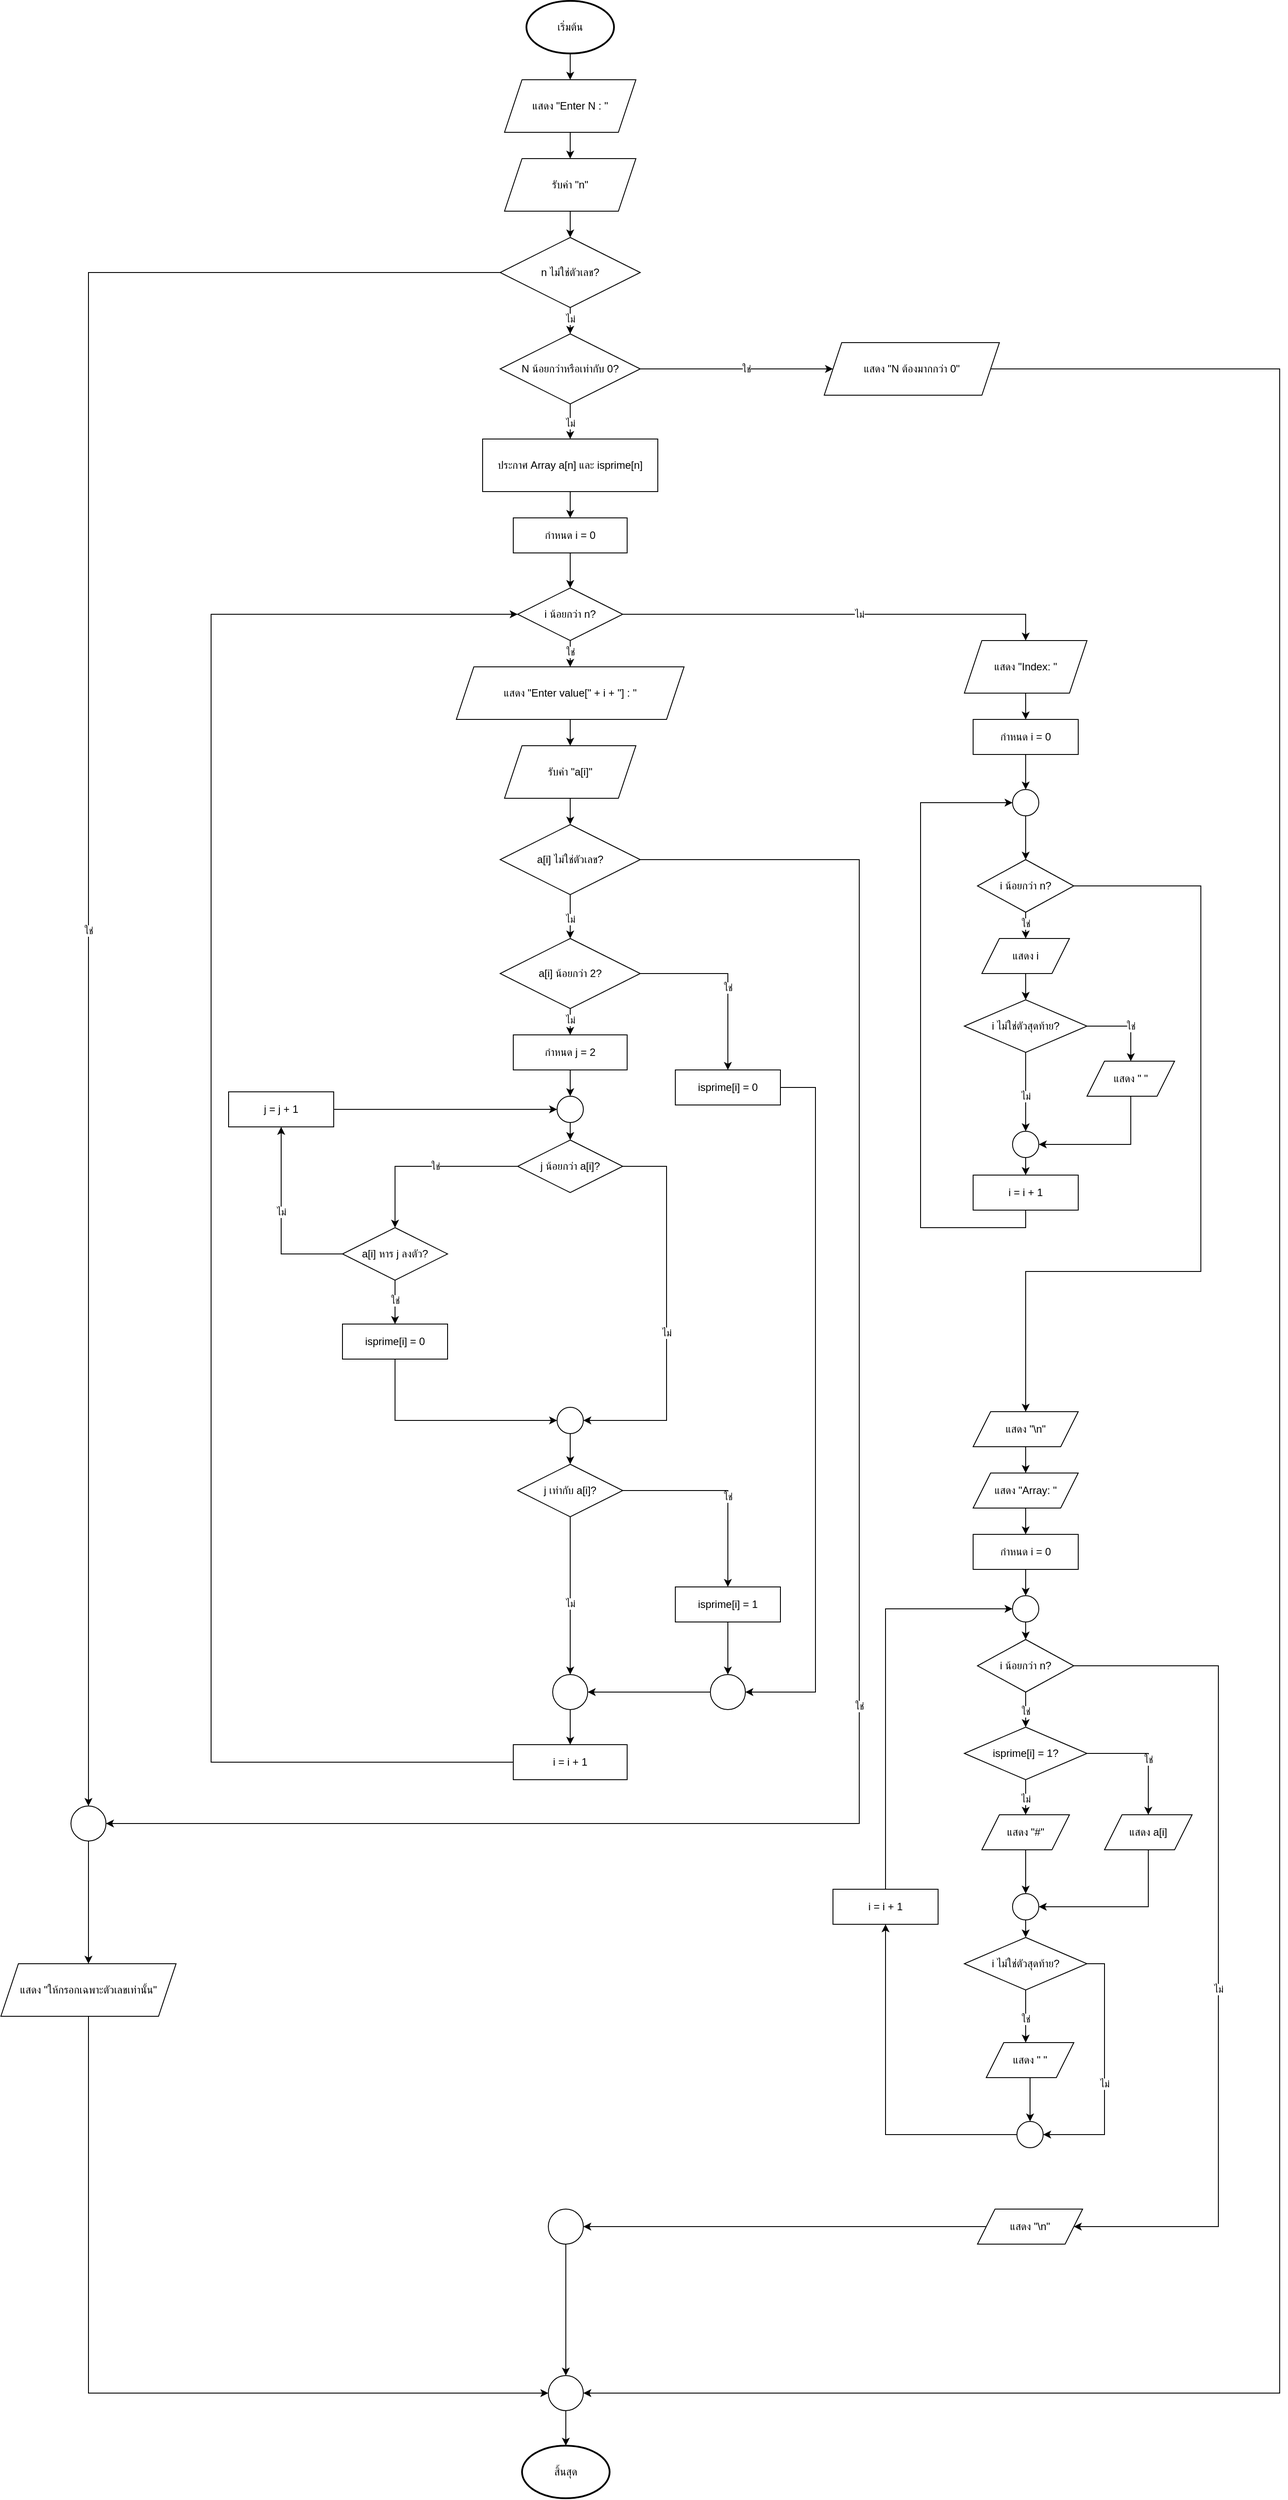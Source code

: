 <mxfile version="28.2.5">
  <diagram name="Page-1" id="OZKa6bqKKnsB0vVQztjH">
    <mxGraphModel dx="9215" dy="4523" grid="1" gridSize="10" guides="1" tooltips="1" connect="1" arrows="1" fold="1" page="1" pageScale="1" pageWidth="850" pageHeight="1100" math="0" shadow="0">
      <root>
        <mxCell id="0" />
        <mxCell id="1" parent="0" />
        <mxCell id="main_start" value="เริ่มต้น" style="strokeWidth=2;html=1;shape=mxgraph.flowchart.start_1;whiteSpace=wrap;" parent="1" vertex="1">
          <mxGeometry x="350" y="30" width="100" height="60" as="geometry" />
        </mxCell>
        <mxCell id="edge_1_to_2" style="edgeStyle=orthogonalEdgeStyle;rounded=0;orthogonalLoop=1;jettySize=auto;html=1;" parent="1" source="main_start" target="main_show_n" edge="1">
          <mxGeometry relative="1" as="geometry" />
        </mxCell>
        <mxCell id="main_show_n" value="แสดง &quot;Enter N : &quot;" style="shape=parallelogram;perimeter=parallelogramPerimeter;whiteSpace=wrap;html=1;fixedSize=1;" parent="1" vertex="1">
          <mxGeometry x="325" y="120" width="150" height="60" as="geometry" />
        </mxCell>
        <mxCell id="edge_2_to_3" style="edgeStyle=orthogonalEdgeStyle;rounded=0;orthogonalLoop=1;jettySize=auto;html=1;" parent="1" source="main_show_n" target="main_input_n" edge="1">
          <mxGeometry relative="1" as="geometry" />
        </mxCell>
        <mxCell id="main_input_n" value="รับค่า &quot;n&quot;" style="shape=parallelogram;perimeter=parallelogramPerimeter;whiteSpace=wrap;html=1;fixedSize=1;" parent="1" vertex="1">
          <mxGeometry x="325" y="210" width="150" height="60" as="geometry" />
        </mxCell>
        <mxCell id="edge_3_to_4" style="edgeStyle=orthogonalEdgeStyle;rounded=0;orthogonalLoop=1;jettySize=auto;html=1;" parent="1" source="main_input_n" target="main_cond_n_num" edge="1">
          <mxGeometry relative="1" as="geometry" />
        </mxCell>
        <mxCell id="main_cond_n_num" value="n ไม่ใช่ตัวเลข?" style="rhombus;whiteSpace=wrap;html=1;" parent="1" vertex="1">
          <mxGeometry x="320" y="300" width="160" height="80" as="geometry" />
        </mxCell>
        <mxCell id="edge_4_true" style="edgeStyle=orthogonalEdgeStyle;rounded=0;orthogonalLoop=1;jettySize=auto;html=1;entryX=0.5;entryY=0;entryDx=0;entryDy=0;" parent="1" source="main_cond_n_num" target="TS8Gl_UuxbxjBnKPFF0O-20" edge="1">
          <mxGeometry relative="1" as="geometry">
            <mxPoint x="230" y="340" as="sourcePoint" />
            <Array as="points">
              <mxPoint x="-150" y="340" />
              <mxPoint x="-150" y="2000" />
            </Array>
          </mxGeometry>
        </mxCell>
        <mxCell id="label_4_true" value="ใช่" style="edgeLabel;html=1;align=center;verticalAlign=middle;resizable=0;points=[];" parent="edge_4_true" connectable="0" vertex="1">
          <mxGeometry x="0.1" relative="1" as="geometry" />
        </mxCell>
        <mxCell id="main_show_err_n_num" value="แสดง &quot;ให้กรอกเฉพาะตัวเลขเท่านั้น&quot;" style="shape=parallelogram;perimeter=parallelogramPerimeter;whiteSpace=wrap;html=1;fixedSize=1;" parent="1" vertex="1">
          <mxGeometry x="-250" y="2270" width="200" height="60" as="geometry" />
        </mxCell>
        <mxCell id="edge_err_n_num_to_stop" style="edgeStyle=orthogonalEdgeStyle;rounded=0;orthogonalLoop=1;jettySize=auto;html=1;entryX=0;entryY=0.5;entryDx=0;entryDy=0;" parent="1" source="main_show_err_n_num" target="TS8Gl_UuxbxjBnKPFF0O-22" edge="1">
          <mxGeometry relative="1" as="geometry">
            <Array as="points">
              <mxPoint x="-150" y="2760" />
            </Array>
          </mxGeometry>
        </mxCell>
        <mxCell id="edge_4_false" style="edgeStyle=orthogonalEdgeStyle;rounded=0;orthogonalLoop=1;jettySize=auto;html=1;" parent="1" source="main_cond_n_num" target="main_cond_n_val" edge="1">
          <mxGeometry relative="1" as="geometry" />
        </mxCell>
        <mxCell id="label_4_false" value="ไม่" style="edgeLabel;html=1;align=center;verticalAlign=middle;resizable=0;points=[];" parent="edge_4_false" connectable="0" vertex="1">
          <mxGeometry x="0.1" relative="1" as="geometry" />
        </mxCell>
        <mxCell id="main_cond_n_val" value="N น้อยกว่าหรือเท่ากับ 0?" style="rhombus;whiteSpace=wrap;html=1;" parent="1" vertex="1">
          <mxGeometry x="320" y="410" width="160" height="80" as="geometry" />
        </mxCell>
        <mxCell id="edge_5_true" style="edgeStyle=orthogonalEdgeStyle;rounded=0;orthogonalLoop=1;jettySize=auto;html=1;" parent="1" source="main_cond_n_val" target="main_show_err_n_val" edge="1">
          <mxGeometry relative="1" as="geometry">
            <Array as="points" />
          </mxGeometry>
        </mxCell>
        <mxCell id="label_5_true" value="ใช่" style="edgeLabel;html=1;align=center;verticalAlign=middle;resizable=0;points=[];" parent="edge_5_true" connectable="0" vertex="1">
          <mxGeometry x="0.1" relative="1" as="geometry" />
        </mxCell>
        <mxCell id="main_show_err_n_val" value="แสดง &quot;N ต้องมากกว่า 0&quot;" style="shape=parallelogram;perimeter=parallelogramPerimeter;whiteSpace=wrap;html=1;fixedSize=1;" parent="1" vertex="1">
          <mxGeometry x="690" y="420" width="200" height="60" as="geometry" />
        </mxCell>
        <mxCell id="edge_err_n_val_to_stop" style="edgeStyle=orthogonalEdgeStyle;rounded=0;orthogonalLoop=1;jettySize=auto;html=1;exitX=1;exitY=0.5;exitDx=0;exitDy=0;entryX=1;entryY=0.5;entryDx=0;entryDy=0;" parent="1" source="main_show_err_n_val" target="TS8Gl_UuxbxjBnKPFF0O-22" edge="1">
          <mxGeometry relative="1" as="geometry">
            <Array as="points">
              <mxPoint x="1210" y="450" />
              <mxPoint x="1210" y="2760" />
            </Array>
          </mxGeometry>
        </mxCell>
        <mxCell id="edge_5_false" style="edgeStyle=orthogonalEdgeStyle;rounded=0;orthogonalLoop=1;jettySize=auto;html=1;" parent="1" source="main_cond_n_val" target="main_proc_decl" edge="1">
          <mxGeometry relative="1" as="geometry" />
        </mxCell>
        <mxCell id="label_5_false" value="ไม่" style="edgeLabel;html=1;align=center;verticalAlign=middle;resizable=0;points=[];" parent="edge_5_false" connectable="0" vertex="1">
          <mxGeometry x="0.1" relative="1" as="geometry" />
        </mxCell>
        <mxCell id="main_proc_decl" value="ประกาศ Array a[n] และ isprime[n]" style="whiteSpace=wrap;html=1;" parent="1" vertex="1">
          <mxGeometry x="300" y="530" width="200" height="60" as="geometry" />
        </mxCell>
        <mxCell id="edge_decl_to_i_init" style="edgeStyle=orthogonalEdgeStyle;rounded=0;orthogonalLoop=1;jettySize=auto;html=1;" parent="1" source="main_proc_decl" target="main_proc_i_init" edge="1">
          <mxGeometry relative="1" as="geometry" />
        </mxCell>
        <mxCell id="main_proc_i_init" value="กำหนด i = 0" style="whiteSpace=wrap;html=1;" parent="1" vertex="1">
          <mxGeometry x="335" y="620" width="130" height="40" as="geometry" />
        </mxCell>
        <mxCell id="edge_i_init_to_cond" style="edgeStyle=orthogonalEdgeStyle;rounded=0;orthogonalLoop=1;jettySize=auto;html=1;" parent="1" source="main_proc_i_init" target="main_cond_i_n" edge="1">
          <mxGeometry relative="1" as="geometry" />
        </mxCell>
        <mxCell id="main_cond_i_n" value="i น้อยกว่า n?" style="rhombus;whiteSpace=wrap;html=1;" parent="1" vertex="1">
          <mxGeometry x="340" y="700" width="120" height="60" as="geometry" />
        </mxCell>
        <mxCell id="edge_loop_outer_true" style="edgeStyle=orthogonalEdgeStyle;rounded=0;orthogonalLoop=1;jettySize=auto;html=1;" parent="1" source="main_cond_i_n" target="main_show_a_i" edge="1">
          <mxGeometry relative="1" as="geometry" />
        </mxCell>
        <mxCell id="label_loop_outer_true" value="ใช่" style="edgeLabel;html=1;align=center;verticalAlign=middle;resizable=0;points=[];" parent="edge_loop_outer_true" connectable="0" vertex="1">
          <mxGeometry x="0.1" relative="1" as="geometry" />
        </mxCell>
        <mxCell id="main_show_a_i" value="แสดง &quot;Enter value[&quot; + i + &quot;] : &quot;" style="shape=parallelogram;perimeter=parallelogramPerimeter;whiteSpace=wrap;html=1;fixedSize=1;" parent="1" vertex="1">
          <mxGeometry x="270" y="790" width="260" height="60" as="geometry" />
        </mxCell>
        <mxCell id="edge_show_a_i_to_input" style="edgeStyle=orthogonalEdgeStyle;rounded=0;orthogonalLoop=1;jettySize=auto;html=1;" parent="1" source="main_show_a_i" target="main_input_a_i" edge="1">
          <mxGeometry relative="1" as="geometry" />
        </mxCell>
        <mxCell id="main_input_a_i" value="รับค่า &quot;a[i]&quot;" style="shape=parallelogram;perimeter=parallelogramPerimeter;whiteSpace=wrap;html=1;fixedSize=1;" parent="1" vertex="1">
          <mxGeometry x="325" y="880" width="150" height="60" as="geometry" />
        </mxCell>
        <mxCell id="edge_input_a_i_to_cond" style="edgeStyle=orthogonalEdgeStyle;rounded=0;orthogonalLoop=1;jettySize=auto;html=1;" parent="1" source="main_input_a_i" target="main_cond_a_i_num" edge="1">
          <mxGeometry relative="1" as="geometry" />
        </mxCell>
        <mxCell id="main_cond_a_i_num" value="a[i] ไม่ใช่ตัวเลข?" style="rhombus;whiteSpace=wrap;html=1;" parent="1" vertex="1">
          <mxGeometry x="320" y="970" width="160" height="80" as="geometry" />
        </mxCell>
        <mxCell id="edge_c3_true" style="edgeStyle=orthogonalEdgeStyle;rounded=0;orthogonalLoop=1;jettySize=auto;html=1;entryX=1;entryY=0.5;entryDx=0;entryDy=0;" parent="1" source="main_cond_a_i_num" target="TS8Gl_UuxbxjBnKPFF0O-20" edge="1">
          <mxGeometry relative="1" as="geometry">
            <Array as="points">
              <mxPoint x="730" y="1010" />
              <mxPoint x="730" y="2110" />
              <mxPoint x="-80" y="2110" />
            </Array>
          </mxGeometry>
        </mxCell>
        <mxCell id="label_c3_true" value="ใช่" style="edgeLabel;html=1;align=center;verticalAlign=middle;resizable=0;points=[];" parent="edge_c3_true" connectable="0" vertex="1">
          <mxGeometry x="0.1" relative="1" as="geometry" />
        </mxCell>
        <mxCell id="edge_c3_false" style="edgeStyle=orthogonalEdgeStyle;rounded=0;orthogonalLoop=1;jettySize=auto;html=1;" parent="1" source="main_cond_a_i_num" target="main_cond_a_i_val" edge="1">
          <mxGeometry relative="1" as="geometry" />
        </mxCell>
        <mxCell id="label_c3_false" value="ไม่" style="edgeLabel;html=1;align=center;verticalAlign=middle;resizable=0;points=[];" parent="edge_c3_false" connectable="0" vertex="1">
          <mxGeometry x="0.1" relative="1" as="geometry" />
        </mxCell>
        <mxCell id="main_cond_a_i_val" value="a[i] น้อยกว่า 2?" style="rhombus;whiteSpace=wrap;html=1;" parent="1" vertex="1">
          <mxGeometry x="320" y="1100" width="160" height="80" as="geometry" />
        </mxCell>
        <mxCell id="edge_c4_true" style="edgeStyle=orthogonalEdgeStyle;rounded=0;orthogonalLoop=1;jettySize=auto;html=1;" parent="1" source="main_cond_a_i_val" target="main_proc_not_prime" edge="1">
          <mxGeometry relative="1" as="geometry">
            <Array as="points">
              <mxPoint x="580" y="1140" />
            </Array>
          </mxGeometry>
        </mxCell>
        <mxCell id="label_c4_true" value="ใช่" style="edgeLabel;html=1;align=center;verticalAlign=middle;resizable=0;points=[];" parent="edge_c4_true" connectable="0" vertex="1">
          <mxGeometry x="0.1" relative="1" as="geometry" />
        </mxCell>
        <mxCell id="main_proc_not_prime" value="isprime[i] = 0" style="whiteSpace=wrap;html=1;" parent="1" vertex="1">
          <mxGeometry x="520" y="1250" width="120" height="40" as="geometry" />
        </mxCell>
        <mxCell id="edge_c4_false" style="edgeStyle=orthogonalEdgeStyle;rounded=0;orthogonalLoop=1;jettySize=auto;html=1;" parent="1" source="main_cond_a_i_val" target="main_proc_j_init" edge="1">
          <mxGeometry relative="1" as="geometry" />
        </mxCell>
        <mxCell id="label_c4_false" value="ไม่" style="edgeLabel;html=1;align=center;verticalAlign=middle;resizable=0;points=[];" parent="edge_c4_false" connectable="0" vertex="1">
          <mxGeometry x="0.1" relative="1" as="geometry" />
        </mxCell>
        <mxCell id="main_proc_j_init" value="กำหนด j = 2" style="whiteSpace=wrap;html=1;" parent="1" vertex="1">
          <mxGeometry x="335" y="1210" width="130" height="40" as="geometry" />
        </mxCell>
        <mxCell id="edge_j_init_to_cond" style="edgeStyle=orthogonalEdgeStyle;rounded=0;orthogonalLoop=1;jettySize=auto;html=1;entryX=0.5;entryY=0;entryDx=0;entryDy=0;" parent="1" source="main_proc_j_init" target="TS8Gl_UuxbxjBnKPFF0O-11" edge="1">
          <mxGeometry relative="1" as="geometry" />
        </mxCell>
        <mxCell id="main_cond_j_a_i" value="j น้อยกว่า a[i]?" style="rhombus;whiteSpace=wrap;html=1;" parent="1" vertex="1">
          <mxGeometry x="340" y="1330" width="120" height="60" as="geometry" />
        </mxCell>
        <mxCell id="edge_j_a_i_false" style="edgeStyle=orthogonalEdgeStyle;rounded=0;orthogonalLoop=1;jettySize=auto;html=1;entryX=1;entryY=0.5;entryDx=0;entryDy=0;" parent="1" source="main_cond_j_a_i" target="TS8Gl_UuxbxjBnKPFF0O-13" edge="1">
          <mxGeometry relative="1" as="geometry">
            <Array as="points">
              <mxPoint x="510" y="1360" />
              <mxPoint x="510" y="1650" />
            </Array>
          </mxGeometry>
        </mxCell>
        <mxCell id="label_j_a_i_false" value="ไม่" style="edgeLabel;html=1;align=center;verticalAlign=middle;resizable=0;points=[];" parent="edge_j_a_i_false" connectable="0" vertex="1">
          <mxGeometry x="0.1" relative="1" as="geometry" />
        </mxCell>
        <mxCell id="edge_j_a_i_true" style="edgeStyle=orthogonalEdgeStyle;rounded=0;orthogonalLoop=1;jettySize=auto;html=1;" parent="1" source="main_cond_j_a_i" target="main_cond_prime" edge="1">
          <mxGeometry relative="1" as="geometry">
            <Array as="points">
              <mxPoint x="200" y="1360" />
            </Array>
          </mxGeometry>
        </mxCell>
        <mxCell id="label_j_a_i_true" value="ใช่" style="edgeLabel;html=1;align=center;verticalAlign=middle;resizable=0;points=[];" parent="edge_j_a_i_true" connectable="0" vertex="1">
          <mxGeometry x="-0.1" relative="1" as="geometry" />
        </mxCell>
        <mxCell id="main_cond_prime" value="a[i] หาร j ลงตัว?" style="rhombus;whiteSpace=wrap;html=1;" parent="1" vertex="1">
          <mxGeometry x="140" y="1430" width="120" height="60" as="geometry" />
        </mxCell>
        <mxCell id="edge_c5_true" style="edgeStyle=orthogonalEdgeStyle;rounded=0;orthogonalLoop=1;jettySize=auto;html=1;entryX=0.5;entryY=0;entryDx=0;entryDy=0;" parent="1" source="main_cond_prime" target="main_proc_isprime_0" edge="1">
          <mxGeometry relative="1" as="geometry">
            <Array as="points">
              <mxPoint x="200" y="1510" />
              <mxPoint x="200" y="1510" />
            </Array>
          </mxGeometry>
        </mxCell>
        <mxCell id="label_c5_true" value="ใช่" style="edgeLabel;html=1;align=center;verticalAlign=middle;resizable=0;points=[];" parent="edge_c5_true" connectable="0" vertex="1">
          <mxGeometry x="-0.1" relative="1" as="geometry" />
        </mxCell>
        <mxCell id="TS8Gl_UuxbxjBnKPFF0O-15" style="edgeStyle=orthogonalEdgeStyle;rounded=0;orthogonalLoop=1;jettySize=auto;html=1;exitX=0.5;exitY=1;exitDx=0;exitDy=0;entryX=0;entryY=0.5;entryDx=0;entryDy=0;" edge="1" parent="1" source="main_proc_isprime_0" target="TS8Gl_UuxbxjBnKPFF0O-13">
          <mxGeometry relative="1" as="geometry" />
        </mxCell>
        <mxCell id="main_proc_isprime_0" value="isprime[i] = 0" style="whiteSpace=wrap;html=1;" parent="1" vertex="1">
          <mxGeometry x="140" y="1540" width="120" height="40" as="geometry" />
        </mxCell>
        <mxCell id="edge_c5_false" style="edgeStyle=orthogonalEdgeStyle;rounded=0;orthogonalLoop=1;jettySize=auto;html=1;" parent="1" source="main_cond_prime" target="main_proc_j_update" edge="1">
          <mxGeometry relative="1" as="geometry" />
        </mxCell>
        <mxCell id="label_c5_false" value="ไม่" style="edgeLabel;html=1;align=center;verticalAlign=middle;resizable=0;points=[];" parent="edge_c5_false" connectable="0" vertex="1">
          <mxGeometry x="0.1" relative="1" as="geometry" />
        </mxCell>
        <mxCell id="main_proc_j_update" value="j = j + 1" style="whiteSpace=wrap;html=1;" parent="1" vertex="1">
          <mxGeometry x="10" y="1275" width="120" height="40" as="geometry" />
        </mxCell>
        <mxCell id="edge_j_update_to_cond_inner" style="edgeStyle=orthogonalEdgeStyle;rounded=0;orthogonalLoop=1;jettySize=auto;html=1;entryX=0;entryY=0.5;entryDx=0;entryDy=0;" parent="1" source="main_proc_j_update" edge="1" target="TS8Gl_UuxbxjBnKPFF0O-11">
          <mxGeometry relative="1" as="geometry">
            <Array as="points">
              <mxPoint x="170" y="1295" />
              <mxPoint x="170" y="1295" />
            </Array>
            <mxPoint x="350" y="1320" as="targetPoint" />
          </mxGeometry>
        </mxCell>
        <mxCell id="main_cond_j_a_i_eq" value="j เท่ากับ a[i]?" style="rhombus;whiteSpace=wrap;html=1;" parent="1" vertex="1">
          <mxGeometry x="340" y="1700" width="120" height="60" as="geometry" />
        </mxCell>
        <mxCell id="edge_c6_true" style="edgeStyle=orthogonalEdgeStyle;rounded=0;orthogonalLoop=1;jettySize=auto;html=1;" parent="1" source="main_cond_j_a_i_eq" target="main_proc_isprime_1" edge="1">
          <mxGeometry relative="1" as="geometry">
            <Array as="points">
              <mxPoint x="580" y="1730" />
            </Array>
          </mxGeometry>
        </mxCell>
        <mxCell id="label_c6_true" value="ใช่" style="edgeLabel;html=1;align=center;verticalAlign=middle;resizable=0;points=[];" parent="edge_c6_true" connectable="0" vertex="1">
          <mxGeometry x="0.1" relative="1" as="geometry" />
        </mxCell>
        <mxCell id="main_proc_isprime_1" value="isprime[i] = 1" style="whiteSpace=wrap;html=1;" parent="1" vertex="1">
          <mxGeometry x="520" y="1840" width="120" height="40" as="geometry" />
        </mxCell>
        <mxCell id="edge_isprime_1_to_i_update_merge" style="edgeStyle=orthogonalEdgeStyle;rounded=0;orthogonalLoop=1;jettySize=auto;html=1;entryX=0.5;entryY=0;entryDx=0;entryDy=0;" parent="1" source="main_proc_isprime_1" target="TS8Gl_UuxbxjBnKPFF0O-17" edge="1">
          <mxGeometry relative="1" as="geometry">
            <Array as="points">
              <mxPoint x="580" y="1940" />
            </Array>
          </mxGeometry>
        </mxCell>
        <mxCell id="edge_c6_false" style="edgeStyle=orthogonalEdgeStyle;rounded=0;orthogonalLoop=1;jettySize=auto;html=1;" parent="1" source="main_cond_j_a_i_eq" target="main_merge_i_update" edge="1">
          <mxGeometry relative="1" as="geometry">
            <Array as="points">
              <mxPoint x="400" y="1800" />
            </Array>
          </mxGeometry>
        </mxCell>
        <mxCell id="label_c6_false" value="ไม่" style="edgeLabel;html=1;align=center;verticalAlign=middle;resizable=0;points=[];" parent="edge_c6_false" connectable="0" vertex="1">
          <mxGeometry x="0.1" relative="1" as="geometry" />
        </mxCell>
        <mxCell id="edge_not_prime_to_i_update_merge" style="edgeStyle=orthogonalEdgeStyle;rounded=0;orthogonalLoop=1;jettySize=auto;html=1;entryX=1;entryY=0.5;entryDx=0;entryDy=0;" parent="1" source="main_proc_not_prime" target="TS8Gl_UuxbxjBnKPFF0O-17" edge="1">
          <mxGeometry relative="1" as="geometry">
            <Array as="points">
              <mxPoint x="680" y="1270" />
              <mxPoint x="680" y="1960" />
            </Array>
          </mxGeometry>
        </mxCell>
        <mxCell id="main_merge_i_update" value="" style="ellipse;whiteSpace=wrap;html=1;" parent="1" vertex="1">
          <mxGeometry x="380" y="1940" width="40" height="40" as="geometry" />
        </mxCell>
        <mxCell id="edge_merge_to_i_update" style="edgeStyle=orthogonalEdgeStyle;rounded=0;orthogonalLoop=1;jettySize=auto;html=1;" parent="1" source="main_merge_i_update" target="main_proc_i_update" edge="1">
          <mxGeometry relative="1" as="geometry" />
        </mxCell>
        <mxCell id="main_proc_i_update" value="i = i + 1" style="whiteSpace=wrap;html=1;" parent="1" vertex="1">
          <mxGeometry x="335" y="2020" width="130" height="40" as="geometry" />
        </mxCell>
        <mxCell id="edge_i_update_to_loop_cond" style="edgeStyle=orthogonalEdgeStyle;rounded=0;orthogonalLoop=1;jettySize=auto;html=1;" parent="1" source="main_proc_i_update" target="main_cond_i_n" edge="1">
          <mxGeometry relative="1" as="geometry">
            <Array as="points">
              <mxPoint x="-10" y="2040" />
              <mxPoint x="-10" y="730" />
            </Array>
          </mxGeometry>
        </mxCell>
        <mxCell id="edge_loop_outer_false" style="edgeStyle=orthogonalEdgeStyle;rounded=0;orthogonalLoop=1;jettySize=auto;html=1;" parent="1" source="main_cond_i_n" target="main_show_index_start" edge="1">
          <mxGeometry relative="1" as="geometry">
            <Array as="points">
              <mxPoint x="920" y="730" />
            </Array>
          </mxGeometry>
        </mxCell>
        <mxCell id="label_loop_outer_false" value="ไม่" style="edgeLabel;html=1;align=center;verticalAlign=middle;resizable=0;points=[];" parent="edge_loop_outer_false" connectable="0" vertex="1">
          <mxGeometry x="0.1" relative="1" as="geometry" />
        </mxCell>
        <mxCell id="main_show_index_start" value="แสดง &quot;Index: &quot;" style="shape=parallelogram;perimeter=parallelogramPerimeter;whiteSpace=wrap;html=1;fixedSize=1;" parent="1" vertex="1">
          <mxGeometry x="850" y="760" width="140" height="60" as="geometry" />
        </mxCell>
        <mxCell id="edge_print_idx_start_to_init" style="edgeStyle=orthogonalEdgeStyle;rounded=0;orthogonalLoop=1;jettySize=auto;html=1;" parent="1" source="main_show_index_start" target="main_proc_i_init_3" edge="1">
          <mxGeometry relative="1" as="geometry" />
        </mxCell>
        <mxCell id="main_proc_i_init_3" value="กำหนด i = 0" style="whiteSpace=wrap;html=1;" parent="1" vertex="1">
          <mxGeometry x="860" y="850" width="120" height="40" as="geometry" />
        </mxCell>
        <mxCell id="edge_i_init_3_to_cond" style="edgeStyle=orthogonalEdgeStyle;rounded=0;orthogonalLoop=1;jettySize=auto;html=1;entryX=0.5;entryY=0;entryDx=0;entryDy=0;" parent="1" source="main_proc_i_init_3" target="TS8Gl_UuxbxjBnKPFF0O-1" edge="1">
          <mxGeometry relative="1" as="geometry" />
        </mxCell>
        <mxCell id="g5HVLUbOJu_UnaeJ0yR6-2" style="edgeStyle=orthogonalEdgeStyle;rounded=0;orthogonalLoop=1;jettySize=auto;html=1;exitX=1;exitY=0.5;exitDx=0;exitDy=0;entryX=0.5;entryY=0;entryDx=0;entryDy=0;" parent="1" source="main_cond_i_n_3" target="main_show_newline_3" edge="1">
          <mxGeometry relative="1" as="geometry">
            <Array as="points">
              <mxPoint x="1120" y="1040" />
              <mxPoint x="1120" y="1480" />
              <mxPoint x="920" y="1480" />
            </Array>
          </mxGeometry>
        </mxCell>
        <mxCell id="main_cond_i_n_3" value="i น้อยกว่า n?" style="rhombus;whiteSpace=wrap;html=1;" parent="1" vertex="1">
          <mxGeometry x="865" y="1010" width="110" height="60" as="geometry" />
        </mxCell>
        <mxCell id="edge_loop_idx_true" style="edgeStyle=orthogonalEdgeStyle;rounded=0;orthogonalLoop=1;jettySize=auto;html=1;" parent="1" source="main_cond_i_n_3" target="main_show_i_3" edge="1">
          <mxGeometry relative="1" as="geometry" />
        </mxCell>
        <mxCell id="label_loop_idx_true" value="ใช่" style="edgeLabel;html=1;align=center;verticalAlign=middle;resizable=0;points=[];" parent="edge_loop_idx_true" connectable="0" vertex="1">
          <mxGeometry x="0.1" relative="1" as="geometry" />
        </mxCell>
        <mxCell id="main_show_i_3" value="แสดง i" style="shape=parallelogram;perimeter=parallelogramPerimeter;whiteSpace=wrap;html=1;fixedSize=1;" parent="1" vertex="1">
          <mxGeometry x="870" y="1100" width="100" height="40" as="geometry" />
        </mxCell>
        <mxCell id="edge_show_i_3_to_cond" style="edgeStyle=orthogonalEdgeStyle;rounded=0;orthogonalLoop=1;jettySize=auto;html=1;" parent="1" source="main_show_i_3" target="main_cond_i_end" edge="1">
          <mxGeometry relative="1" as="geometry" />
        </mxCell>
        <mxCell id="main_cond_i_end" value="i ไม่ใช่ตัวสุดท้าย?" style="rhombus;whiteSpace=wrap;html=1;" parent="1" vertex="1">
          <mxGeometry x="850" y="1170" width="140" height="60" as="geometry" />
        </mxCell>
        <mxCell id="edge_c7_true" style="edgeStyle=orthogonalEdgeStyle;rounded=0;orthogonalLoop=1;jettySize=auto;html=1;" parent="1" source="main_cond_i_end" target="main_show_space_3" edge="1">
          <mxGeometry relative="1" as="geometry">
            <Array as="points">
              <mxPoint x="1040" y="1200" />
            </Array>
          </mxGeometry>
        </mxCell>
        <mxCell id="label_c7_true" value="ใช่" style="edgeLabel;html=1;align=center;verticalAlign=middle;resizable=0;points=[];" parent="edge_c7_true" connectable="0" vertex="1">
          <mxGeometry x="0.1" relative="1" as="geometry" />
        </mxCell>
        <mxCell id="main_show_space_3" value="แสดง &quot;  &quot;" style="shape=parallelogram;perimeter=parallelogramPerimeter;whiteSpace=wrap;html=1;fixedSize=1;" parent="1" vertex="1">
          <mxGeometry x="990" y="1240" width="100" height="40" as="geometry" />
        </mxCell>
        <mxCell id="edge_show_space_3_to_i_update" style="edgeStyle=orthogonalEdgeStyle;rounded=0;orthogonalLoop=1;jettySize=auto;html=1;entryX=1;entryY=0.5;entryDx=0;entryDy=0;" parent="1" source="main_show_space_3" target="TS8Gl_UuxbxjBnKPFF0O-3" edge="1">
          <mxGeometry relative="1" as="geometry">
            <Array as="points">
              <mxPoint x="1040" y="1335" />
            </Array>
          </mxGeometry>
        </mxCell>
        <mxCell id="edge_c7_false" style="edgeStyle=orthogonalEdgeStyle;rounded=0;orthogonalLoop=1;jettySize=auto;html=1;entryX=0.5;entryY=0;entryDx=0;entryDy=0;" parent="1" source="main_cond_i_end" target="TS8Gl_UuxbxjBnKPFF0O-3" edge="1">
          <mxGeometry relative="1" as="geometry">
            <Array as="points" />
          </mxGeometry>
        </mxCell>
        <mxCell id="label_c7_false" value="ไม่" style="edgeLabel;html=1;align=center;verticalAlign=middle;resizable=0;points=[];" parent="edge_c7_false" connectable="0" vertex="1">
          <mxGeometry x="0.1" relative="1" as="geometry" />
        </mxCell>
        <mxCell id="main_proc_i_update_3" value="i = i + 1" style="whiteSpace=wrap;html=1;" parent="1" vertex="1">
          <mxGeometry x="860" y="1370" width="120" height="40" as="geometry" />
        </mxCell>
        <mxCell id="edge_i_update_3_to_loop_cond" style="edgeStyle=orthogonalEdgeStyle;rounded=0;orthogonalLoop=1;jettySize=auto;html=1;entryX=0;entryY=0.5;entryDx=0;entryDy=0;" parent="1" source="main_proc_i_update_3" target="TS8Gl_UuxbxjBnKPFF0O-1" edge="1">
          <mxGeometry relative="1" as="geometry">
            <Array as="points">
              <mxPoint x="920" y="1430" />
              <mxPoint x="800" y="1430" />
              <mxPoint x="800" y="945" />
            </Array>
          </mxGeometry>
        </mxCell>
        <mxCell id="main_show_newline_3" value="แสดง &quot;\n&quot;" style="shape=parallelogram;perimeter=parallelogramPerimeter;whiteSpace=wrap;html=1;fixedSize=1;" parent="1" vertex="1">
          <mxGeometry x="860" y="1640" width="120" height="40" as="geometry" />
        </mxCell>
        <mxCell id="edge_show_nl_3_to_show_array" style="edgeStyle=orthogonalEdgeStyle;rounded=0;orthogonalLoop=1;jettySize=auto;html=1;" parent="1" source="main_show_newline_3" target="main_show_array_start" edge="1">
          <mxGeometry relative="1" as="geometry" />
        </mxCell>
        <mxCell id="main_show_array_start" value="แสดง &quot;Array: &quot;" style="shape=parallelogram;perimeter=parallelogramPerimeter;whiteSpace=wrap;html=1;fixedSize=1;" parent="1" vertex="1">
          <mxGeometry x="860" y="1710" width="120" height="40" as="geometry" />
        </mxCell>
        <mxCell id="edge_show_array_to_i_init" style="edgeStyle=orthogonalEdgeStyle;rounded=0;orthogonalLoop=1;jettySize=auto;html=1;" parent="1" source="main_show_array_start" target="main_proc_i_init_4" edge="1">
          <mxGeometry relative="1" as="geometry" />
        </mxCell>
        <mxCell id="main_proc_i_init_4" value="กำหนด i = 0" style="whiteSpace=wrap;html=1;" parent="1" vertex="1">
          <mxGeometry x="860" y="1780" width="120" height="40" as="geometry" />
        </mxCell>
        <mxCell id="edge_i_init_4_to_cond" style="edgeStyle=orthogonalEdgeStyle;rounded=0;orthogonalLoop=1;jettySize=auto;html=1;entryX=0.5;entryY=0;entryDx=0;entryDy=0;" parent="1" source="main_proc_i_init_4" target="TS8Gl_UuxbxjBnKPFF0O-9" edge="1">
          <mxGeometry relative="1" as="geometry" />
        </mxCell>
        <mxCell id="main_cond_i_n_4" value="i น้อยกว่า n?" style="rhombus;whiteSpace=wrap;html=1;" parent="1" vertex="1">
          <mxGeometry x="865" y="1900" width="110" height="60" as="geometry" />
        </mxCell>
        <mxCell id="edge_loop_array_true" style="edgeStyle=orthogonalEdgeStyle;rounded=0;orthogonalLoop=1;jettySize=auto;html=1;" parent="1" source="main_cond_i_n_4" target="main_cond_isprime_4" edge="1">
          <mxGeometry relative="1" as="geometry" />
        </mxCell>
        <mxCell id="label_loop_array_true" value="ใช่" style="edgeLabel;html=1;align=center;verticalAlign=middle;resizable=0;points=[];" parent="edge_loop_array_true" connectable="0" vertex="1">
          <mxGeometry x="0.1" relative="1" as="geometry" />
        </mxCell>
        <mxCell id="main_cond_isprime_4" value="isprime[i] = 1?" style="rhombus;whiteSpace=wrap;html=1;" parent="1" vertex="1">
          <mxGeometry x="850" y="2000" width="140" height="60" as="geometry" />
        </mxCell>
        <mxCell id="edge_c8_true" style="edgeStyle=orthogonalEdgeStyle;rounded=0;orthogonalLoop=1;jettySize=auto;html=1;" parent="1" source="main_cond_isprime_4" target="main_show_a_i_4" edge="1">
          <mxGeometry relative="1" as="geometry">
            <Array as="points">
              <mxPoint x="1060" y="2030" />
            </Array>
          </mxGeometry>
        </mxCell>
        <mxCell id="label_c8_true" value="ใช่" style="edgeLabel;html=1;align=center;verticalAlign=middle;resizable=0;points=[];" parent="edge_c8_true" connectable="0" vertex="1">
          <mxGeometry x="0.1" relative="1" as="geometry" />
        </mxCell>
        <mxCell id="main_show_a_i_4" value="แสดง a[i]" style="shape=parallelogram;perimeter=parallelogramPerimeter;whiteSpace=wrap;html=1;fixedSize=1;" parent="1" vertex="1">
          <mxGeometry x="1010" y="2100" width="100" height="40" as="geometry" />
        </mxCell>
        <mxCell id="edge_show_a_i_4_to_cond_space" style="edgeStyle=orthogonalEdgeStyle;rounded=0;orthogonalLoop=1;jettySize=auto;html=1;entryX=1;entryY=0.5;entryDx=0;entryDy=0;" parent="1" source="main_show_a_i_4" target="TS8Gl_UuxbxjBnKPFF0O-5" edge="1">
          <mxGeometry relative="1" as="geometry">
            <Array as="points">
              <mxPoint x="1060" y="2205" />
            </Array>
          </mxGeometry>
        </mxCell>
        <mxCell id="edge_c8_false" style="edgeStyle=orthogonalEdgeStyle;rounded=0;orthogonalLoop=1;jettySize=auto;html=1;" parent="1" source="main_cond_isprime_4" target="main_show_hash_4" edge="1">
          <mxGeometry relative="1" as="geometry" />
        </mxCell>
        <mxCell id="label_c8_false" value="ไม่" style="edgeLabel;html=1;align=center;verticalAlign=middle;resizable=0;points=[];" parent="edge_c8_false" connectable="0" vertex="1">
          <mxGeometry x="0.1" relative="1" as="geometry" />
        </mxCell>
        <mxCell id="main_show_hash_4" value="แสดง &quot;#&quot;" style="shape=parallelogram;perimeter=parallelogramPerimeter;whiteSpace=wrap;html=1;fixedSize=1;" parent="1" vertex="1">
          <mxGeometry x="870" y="2100" width="100" height="40" as="geometry" />
        </mxCell>
        <mxCell id="edge_show_hash_4_to_cond_space" style="edgeStyle=orthogonalEdgeStyle;rounded=0;orthogonalLoop=1;jettySize=auto;html=1;entryX=0.5;entryY=0;entryDx=0;entryDy=0;" parent="1" source="main_show_hash_4" target="TS8Gl_UuxbxjBnKPFF0O-5" edge="1">
          <mxGeometry relative="1" as="geometry">
            <Array as="points">
              <mxPoint x="920" y="2190" />
              <mxPoint x="920" y="2190" />
            </Array>
          </mxGeometry>
        </mxCell>
        <mxCell id="main_cond_i_end_4" value="i ไม่ใช่ตัวสุดท้าย?" style="rhombus;whiteSpace=wrap;html=1;" parent="1" vertex="1">
          <mxGeometry x="850" y="2240" width="140" height="60" as="geometry" />
        </mxCell>
        <mxCell id="edge_c9_true" style="edgeStyle=orthogonalEdgeStyle;rounded=0;orthogonalLoop=1;jettySize=auto;html=1;" parent="1" source="main_cond_i_end_4" target="main_show_space_4" edge="1">
          <mxGeometry relative="1" as="geometry">
            <Array as="points">
              <mxPoint x="925" y="2290" />
            </Array>
          </mxGeometry>
        </mxCell>
        <mxCell id="label_c9_true" value="ใช่" style="edgeLabel;html=1;align=center;verticalAlign=middle;resizable=0;points=[];" parent="edge_c9_true" connectable="0" vertex="1">
          <mxGeometry x="0.1" relative="1" as="geometry" />
        </mxCell>
        <mxCell id="main_show_space_4" value="แสดง &quot;  &quot;" style="shape=parallelogram;perimeter=parallelogramPerimeter;whiteSpace=wrap;html=1;fixedSize=1;" parent="1" vertex="1">
          <mxGeometry x="875" y="2360" width="100" height="40" as="geometry" />
        </mxCell>
        <mxCell id="edge_show_space_4_to_i_update" style="edgeStyle=orthogonalEdgeStyle;rounded=0;orthogonalLoop=1;jettySize=auto;html=1;entryX=0.5;entryY=0;entryDx=0;entryDy=0;" parent="1" source="main_show_space_4" target="TS8Gl_UuxbxjBnKPFF0O-7" edge="1">
          <mxGeometry relative="1" as="geometry">
            <Array as="points">
              <mxPoint x="925" y="2450" />
            </Array>
          </mxGeometry>
        </mxCell>
        <mxCell id="edge_c9_false" style="edgeStyle=orthogonalEdgeStyle;rounded=0;orthogonalLoop=1;jettySize=auto;html=1;entryX=1;entryY=0.5;entryDx=0;entryDy=0;" parent="1" source="main_cond_i_end_4" target="TS8Gl_UuxbxjBnKPFF0O-7" edge="1">
          <mxGeometry relative="1" as="geometry">
            <Array as="points">
              <mxPoint x="1010" y="2270" />
              <mxPoint x="1010" y="2465" />
            </Array>
          </mxGeometry>
        </mxCell>
        <mxCell id="label_c9_false" value="ไม่" style="edgeLabel;html=1;align=center;verticalAlign=middle;resizable=0;points=[];" parent="edge_c9_false" connectable="0" vertex="1">
          <mxGeometry x="0.1" relative="1" as="geometry" />
        </mxCell>
        <mxCell id="main_proc_i_update_4" value="i = i + 1" style="whiteSpace=wrap;html=1;" parent="1" vertex="1">
          <mxGeometry x="700" y="2185" width="120" height="40" as="geometry" />
        </mxCell>
        <mxCell id="edge_i_update_4_to_loop_cond" style="edgeStyle=orthogonalEdgeStyle;rounded=0;orthogonalLoop=1;jettySize=auto;html=1;exitX=0.5;exitY=0;exitDx=0;exitDy=0;entryX=0;entryY=0.5;entryDx=0;entryDy=0;" parent="1" source="main_proc_i_update_4" target="TS8Gl_UuxbxjBnKPFF0O-9" edge="1">
          <mxGeometry relative="1" as="geometry">
            <Array as="points">
              <mxPoint x="760" y="1865" />
            </Array>
          </mxGeometry>
        </mxCell>
        <mxCell id="edge_loop_array_false" style="edgeStyle=orthogonalEdgeStyle;rounded=0;orthogonalLoop=1;jettySize=auto;html=1;" parent="1" source="main_cond_i_n_4" target="main_show_newline_4" edge="1">
          <mxGeometry relative="1" as="geometry">
            <Array as="points">
              <mxPoint x="1140" y="1930" />
              <mxPoint x="1140" y="2570" />
              <mxPoint x="920" y="2570" />
            </Array>
          </mxGeometry>
        </mxCell>
        <mxCell id="label_loop_array_false" value="ไม่" style="edgeLabel;html=1;align=center;verticalAlign=middle;resizable=0;points=[];" parent="edge_loop_array_false" connectable="0" vertex="1">
          <mxGeometry x="0.1" relative="1" as="geometry" />
        </mxCell>
        <mxCell id="TS8Gl_UuxbxjBnKPFF0O-24" style="edgeStyle=orthogonalEdgeStyle;rounded=0;orthogonalLoop=1;jettySize=auto;html=1;exitX=0;exitY=0.5;exitDx=0;exitDy=0;entryX=1;entryY=0.5;entryDx=0;entryDy=0;" edge="1" parent="1" source="main_show_newline_4" target="TS8Gl_UuxbxjBnKPFF0O-25">
          <mxGeometry relative="1" as="geometry">
            <mxPoint x="470.0" y="2570.286" as="targetPoint" />
          </mxGeometry>
        </mxCell>
        <mxCell id="main_show_newline_4" value="แสดง &quot;\n&quot;" style="shape=parallelogram;perimeter=parallelogramPerimeter;whiteSpace=wrap;html=1;fixedSize=1;" parent="1" vertex="1">
          <mxGeometry x="865" y="2550" width="120" height="40" as="geometry" />
        </mxCell>
        <mxCell id="main_end" value="สิ้นสุด" style="strokeWidth=2;html=1;shape=mxgraph.flowchart.start_1;whiteSpace=wrap;" parent="1" vertex="1">
          <mxGeometry x="345" y="2820" width="100" height="60" as="geometry" />
        </mxCell>
        <mxCell id="TS8Gl_UuxbxjBnKPFF0O-2" style="edgeStyle=orthogonalEdgeStyle;rounded=0;orthogonalLoop=1;jettySize=auto;html=1;exitX=0.5;exitY=1;exitDx=0;exitDy=0;entryX=0.5;entryY=0;entryDx=0;entryDy=0;" edge="1" parent="1" source="TS8Gl_UuxbxjBnKPFF0O-1" target="main_cond_i_n_3">
          <mxGeometry relative="1" as="geometry" />
        </mxCell>
        <mxCell id="TS8Gl_UuxbxjBnKPFF0O-1" value="" style="ellipse;whiteSpace=wrap;html=1;aspect=fixed;" vertex="1" parent="1">
          <mxGeometry x="905" y="930" width="30" height="30" as="geometry" />
        </mxCell>
        <mxCell id="TS8Gl_UuxbxjBnKPFF0O-4" style="edgeStyle=orthogonalEdgeStyle;rounded=0;orthogonalLoop=1;jettySize=auto;html=1;exitX=0.5;exitY=1;exitDx=0;exitDy=0;entryX=0.5;entryY=0;entryDx=0;entryDy=0;" edge="1" parent="1" source="TS8Gl_UuxbxjBnKPFF0O-3" target="main_proc_i_update_3">
          <mxGeometry relative="1" as="geometry" />
        </mxCell>
        <mxCell id="TS8Gl_UuxbxjBnKPFF0O-3" value="" style="ellipse;whiteSpace=wrap;html=1;aspect=fixed;" vertex="1" parent="1">
          <mxGeometry x="905" y="1320" width="30" height="30" as="geometry" />
        </mxCell>
        <mxCell id="TS8Gl_UuxbxjBnKPFF0O-6" style="edgeStyle=orthogonalEdgeStyle;rounded=0;orthogonalLoop=1;jettySize=auto;html=1;exitX=0.5;exitY=1;exitDx=0;exitDy=0;entryX=0.5;entryY=0;entryDx=0;entryDy=0;" edge="1" parent="1" source="TS8Gl_UuxbxjBnKPFF0O-5" target="main_cond_i_end_4">
          <mxGeometry relative="1" as="geometry" />
        </mxCell>
        <mxCell id="TS8Gl_UuxbxjBnKPFF0O-5" value="" style="ellipse;whiteSpace=wrap;html=1;aspect=fixed;" vertex="1" parent="1">
          <mxGeometry x="905" y="2190" width="30" height="30" as="geometry" />
        </mxCell>
        <mxCell id="TS8Gl_UuxbxjBnKPFF0O-8" style="edgeStyle=orthogonalEdgeStyle;rounded=0;orthogonalLoop=1;jettySize=auto;html=1;exitX=0;exitY=0.5;exitDx=0;exitDy=0;entryX=0.5;entryY=1;entryDx=0;entryDy=0;" edge="1" parent="1" source="TS8Gl_UuxbxjBnKPFF0O-7" target="main_proc_i_update_4">
          <mxGeometry relative="1" as="geometry" />
        </mxCell>
        <mxCell id="TS8Gl_UuxbxjBnKPFF0O-7" value="" style="ellipse;whiteSpace=wrap;html=1;aspect=fixed;" vertex="1" parent="1">
          <mxGeometry x="910" y="2450" width="30" height="30" as="geometry" />
        </mxCell>
        <mxCell id="TS8Gl_UuxbxjBnKPFF0O-10" style="edgeStyle=orthogonalEdgeStyle;rounded=0;orthogonalLoop=1;jettySize=auto;html=1;exitX=0.5;exitY=1;exitDx=0;exitDy=0;entryX=0.5;entryY=0;entryDx=0;entryDy=0;" edge="1" parent="1" source="TS8Gl_UuxbxjBnKPFF0O-9" target="main_cond_i_n_4">
          <mxGeometry relative="1" as="geometry" />
        </mxCell>
        <mxCell id="TS8Gl_UuxbxjBnKPFF0O-9" value="" style="ellipse;whiteSpace=wrap;html=1;aspect=fixed;" vertex="1" parent="1">
          <mxGeometry x="905" y="1850" width="30" height="30" as="geometry" />
        </mxCell>
        <mxCell id="TS8Gl_UuxbxjBnKPFF0O-12" style="edgeStyle=orthogonalEdgeStyle;rounded=0;orthogonalLoop=1;jettySize=auto;html=1;exitX=0.5;exitY=1;exitDx=0;exitDy=0;entryX=0.5;entryY=0;entryDx=0;entryDy=0;" edge="1" parent="1" source="TS8Gl_UuxbxjBnKPFF0O-11" target="main_cond_j_a_i">
          <mxGeometry relative="1" as="geometry" />
        </mxCell>
        <mxCell id="TS8Gl_UuxbxjBnKPFF0O-11" value="" style="ellipse;whiteSpace=wrap;html=1;aspect=fixed;" vertex="1" parent="1">
          <mxGeometry x="385" y="1280" width="30" height="30" as="geometry" />
        </mxCell>
        <mxCell id="TS8Gl_UuxbxjBnKPFF0O-16" style="edgeStyle=orthogonalEdgeStyle;rounded=0;orthogonalLoop=1;jettySize=auto;html=1;exitX=0.5;exitY=1;exitDx=0;exitDy=0;entryX=0.5;entryY=0;entryDx=0;entryDy=0;" edge="1" parent="1" source="TS8Gl_UuxbxjBnKPFF0O-13" target="main_cond_j_a_i_eq">
          <mxGeometry relative="1" as="geometry" />
        </mxCell>
        <mxCell id="TS8Gl_UuxbxjBnKPFF0O-13" value="" style="ellipse;whiteSpace=wrap;html=1;aspect=fixed;" vertex="1" parent="1">
          <mxGeometry x="385" y="1635" width="30" height="30" as="geometry" />
        </mxCell>
        <mxCell id="TS8Gl_UuxbxjBnKPFF0O-18" style="edgeStyle=orthogonalEdgeStyle;rounded=0;orthogonalLoop=1;jettySize=auto;html=1;exitX=0;exitY=0.5;exitDx=0;exitDy=0;entryX=1;entryY=0.5;entryDx=0;entryDy=0;" edge="1" parent="1" source="TS8Gl_UuxbxjBnKPFF0O-17" target="main_merge_i_update">
          <mxGeometry relative="1" as="geometry" />
        </mxCell>
        <mxCell id="TS8Gl_UuxbxjBnKPFF0O-17" value="" style="ellipse;whiteSpace=wrap;html=1;" vertex="1" parent="1">
          <mxGeometry x="560" y="1940" width="40" height="40" as="geometry" />
        </mxCell>
        <mxCell id="TS8Gl_UuxbxjBnKPFF0O-21" style="edgeStyle=orthogonalEdgeStyle;rounded=0;orthogonalLoop=1;jettySize=auto;html=1;exitX=0.5;exitY=1;exitDx=0;exitDy=0;entryX=0.5;entryY=0;entryDx=0;entryDy=0;" edge="1" parent="1" source="TS8Gl_UuxbxjBnKPFF0O-20" target="main_show_err_n_num">
          <mxGeometry relative="1" as="geometry" />
        </mxCell>
        <mxCell id="TS8Gl_UuxbxjBnKPFF0O-20" value="" style="ellipse;whiteSpace=wrap;html=1;" vertex="1" parent="1">
          <mxGeometry x="-170" y="2090" width="40" height="40" as="geometry" />
        </mxCell>
        <mxCell id="TS8Gl_UuxbxjBnKPFF0O-22" value="" style="ellipse;whiteSpace=wrap;html=1;" vertex="1" parent="1">
          <mxGeometry x="375" y="2740" width="40" height="40" as="geometry" />
        </mxCell>
        <mxCell id="TS8Gl_UuxbxjBnKPFF0O-23" style="edgeStyle=orthogonalEdgeStyle;rounded=0;orthogonalLoop=1;jettySize=auto;html=1;exitX=0.5;exitY=1;exitDx=0;exitDy=0;entryX=0.5;entryY=0;entryDx=0;entryDy=0;entryPerimeter=0;" edge="1" parent="1" source="TS8Gl_UuxbxjBnKPFF0O-22" target="main_end">
          <mxGeometry relative="1" as="geometry" />
        </mxCell>
        <mxCell id="TS8Gl_UuxbxjBnKPFF0O-26" style="edgeStyle=orthogonalEdgeStyle;rounded=0;orthogonalLoop=1;jettySize=auto;html=1;exitX=0.5;exitY=1;exitDx=0;exitDy=0;entryX=0.5;entryY=0;entryDx=0;entryDy=0;" edge="1" parent="1" source="TS8Gl_UuxbxjBnKPFF0O-25" target="TS8Gl_UuxbxjBnKPFF0O-22">
          <mxGeometry relative="1" as="geometry" />
        </mxCell>
        <mxCell id="TS8Gl_UuxbxjBnKPFF0O-25" value="" style="ellipse;whiteSpace=wrap;html=1;" vertex="1" parent="1">
          <mxGeometry x="375" y="2550" width="40" height="40" as="geometry" />
        </mxCell>
      </root>
    </mxGraphModel>
  </diagram>
</mxfile>
